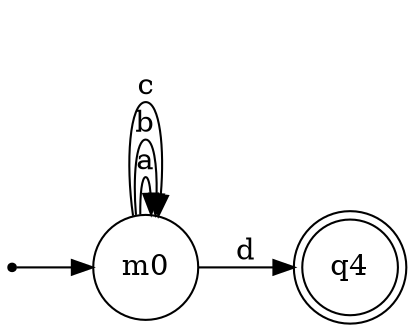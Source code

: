 digraph Automaton {
rankdir=LR;
__start__ [shape=point];
m0 [shape=circle];
q4 [shape=doublecircle];
__start__ -> m0;
m0 -> m0 [label="a"]; 
m0 -> m0 [label="b"]; 
m0 -> m0 [label="c"]; 
m0 -> q4 [label="d"]; 
}